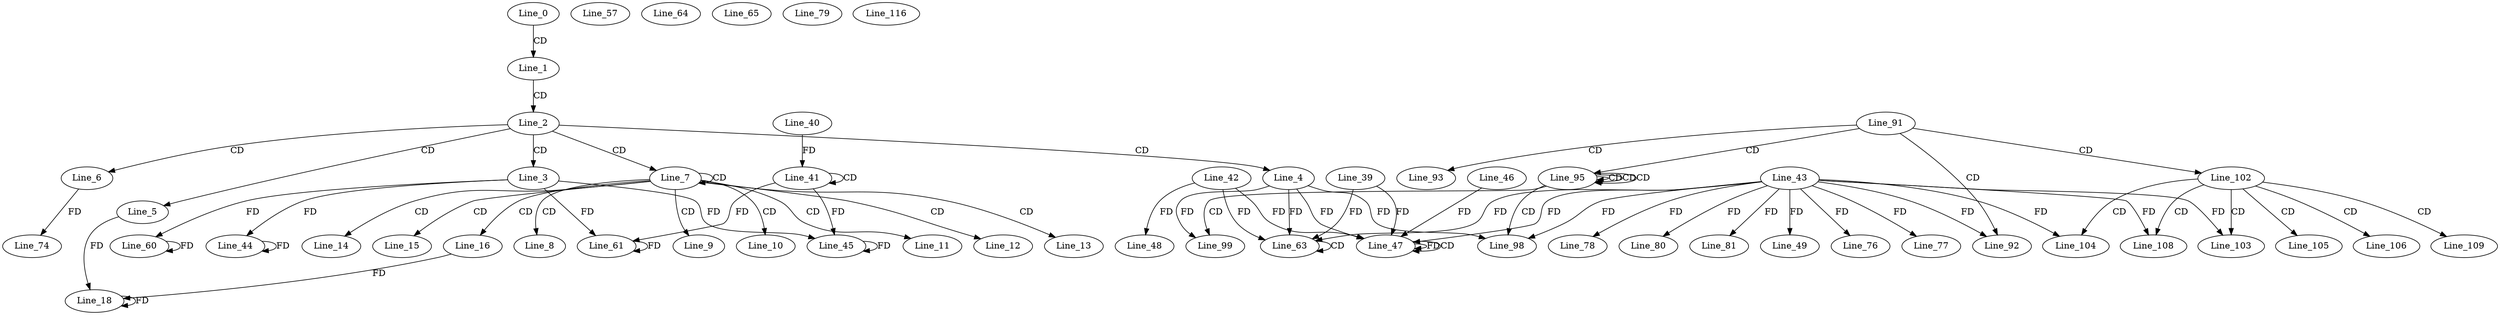 digraph G {
  Line_0;
  Line_1;
  Line_2;
  Line_3;
  Line_4;
  Line_5;
  Line_6;
  Line_7;
  Line_8;
  Line_9;
  Line_10;
  Line_11;
  Line_12;
  Line_13;
  Line_14;
  Line_15;
  Line_16;
  Line_18;
  Line_18;
  Line_41;
  Line_41;
  Line_40;
  Line_44;
  Line_45;
  Line_47;
  Line_46;
  Line_47;
  Line_42;
  Line_47;
  Line_47;
  Line_43;
  Line_47;
  Line_39;
  Line_47;
  Line_48;
  Line_49;
  Line_57;
  Line_60;
  Line_61;
  Line_63;
  Line_63;
  Line_63;
  Line_63;
  Line_63;
  Line_64;
  Line_65;
  Line_74;
  Line_76;
  Line_77;
  Line_78;
  Line_79;
  Line_80;
  Line_81;
  Line_91;
  Line_92;
  Line_93;
  Line_95;
  Line_95;
  Line_95;
  Line_98;
  Line_98;
  Line_99;
  Line_99;
  Line_102;
  Line_103;
  Line_104;
  Line_105;
  Line_106;
  Line_108;
  Line_109;
  Line_116;
  Line_0 -> Line_1 [ label="CD" ];
  Line_1 -> Line_2 [ label="CD" ];
  Line_2 -> Line_3 [ label="CD" ];
  Line_2 -> Line_4 [ label="CD" ];
  Line_2 -> Line_5 [ label="CD" ];
  Line_2 -> Line_6 [ label="CD" ];
  Line_2 -> Line_7 [ label="CD" ];
  Line_7 -> Line_7 [ label="CD" ];
  Line_7 -> Line_8 [ label="CD" ];
  Line_7 -> Line_9 [ label="CD" ];
  Line_7 -> Line_10 [ label="CD" ];
  Line_7 -> Line_11 [ label="CD" ];
  Line_7 -> Line_12 [ label="CD" ];
  Line_7 -> Line_13 [ label="CD" ];
  Line_7 -> Line_14 [ label="CD" ];
  Line_7 -> Line_15 [ label="CD" ];
  Line_7 -> Line_16 [ label="CD" ];
  Line_18 -> Line_18 [ label="FD" ];
  Line_5 -> Line_18 [ label="FD" ];
  Line_16 -> Line_18 [ label="FD" ];
  Line_41 -> Line_41 [ label="CD" ];
  Line_40 -> Line_41 [ label="FD" ];
  Line_44 -> Line_44 [ label="FD" ];
  Line_3 -> Line_44 [ label="FD" ];
  Line_45 -> Line_45 [ label="FD" ];
  Line_3 -> Line_45 [ label="FD" ];
  Line_41 -> Line_45 [ label="FD" ];
  Line_47 -> Line_47 [ label="FD" ];
  Line_46 -> Line_47 [ label="FD" ];
  Line_42 -> Line_47 [ label="FD" ];
  Line_47 -> Line_47 [ label="CD" ];
  Line_43 -> Line_47 [ label="FD" ];
  Line_4 -> Line_47 [ label="FD" ];
  Line_39 -> Line_47 [ label="FD" ];
  Line_42 -> Line_48 [ label="FD" ];
  Line_43 -> Line_49 [ label="FD" ];
  Line_60 -> Line_60 [ label="FD" ];
  Line_3 -> Line_60 [ label="FD" ];
  Line_61 -> Line_61 [ label="FD" ];
  Line_3 -> Line_61 [ label="FD" ];
  Line_41 -> Line_61 [ label="FD" ];
  Line_42 -> Line_63 [ label="FD" ];
  Line_63 -> Line_63 [ label="CD" ];
  Line_43 -> Line_63 [ label="FD" ];
  Line_4 -> Line_63 [ label="FD" ];
  Line_39 -> Line_63 [ label="FD" ];
  Line_6 -> Line_74 [ label="FD" ];
  Line_43 -> Line_76 [ label="FD" ];
  Line_43 -> Line_77 [ label="FD" ];
  Line_43 -> Line_78 [ label="FD" ];
  Line_43 -> Line_80 [ label="FD" ];
  Line_43 -> Line_81 [ label="FD" ];
  Line_91 -> Line_92 [ label="CD" ];
  Line_43 -> Line_92 [ label="FD" ];
  Line_91 -> Line_93 [ label="CD" ];
  Line_91 -> Line_95 [ label="CD" ];
  Line_95 -> Line_95 [ label="CD" ];
  Line_95 -> Line_95 [ label="CD" ];
  Line_95 -> Line_95 [ label="CD" ];
  Line_95 -> Line_98 [ label="CD" ];
  Line_43 -> Line_98 [ label="FD" ];
  Line_4 -> Line_98 [ label="FD" ];
  Line_95 -> Line_99 [ label="CD" ];
  Line_4 -> Line_99 [ label="FD" ];
  Line_91 -> Line_102 [ label="CD" ];
  Line_102 -> Line_103 [ label="CD" ];
  Line_43 -> Line_103 [ label="FD" ];
  Line_102 -> Line_104 [ label="CD" ];
  Line_43 -> Line_104 [ label="FD" ];
  Line_102 -> Line_105 [ label="CD" ];
  Line_102 -> Line_106 [ label="CD" ];
  Line_102 -> Line_108 [ label="CD" ];
  Line_43 -> Line_108 [ label="FD" ];
  Line_102 -> Line_109 [ label="CD" ];
}
